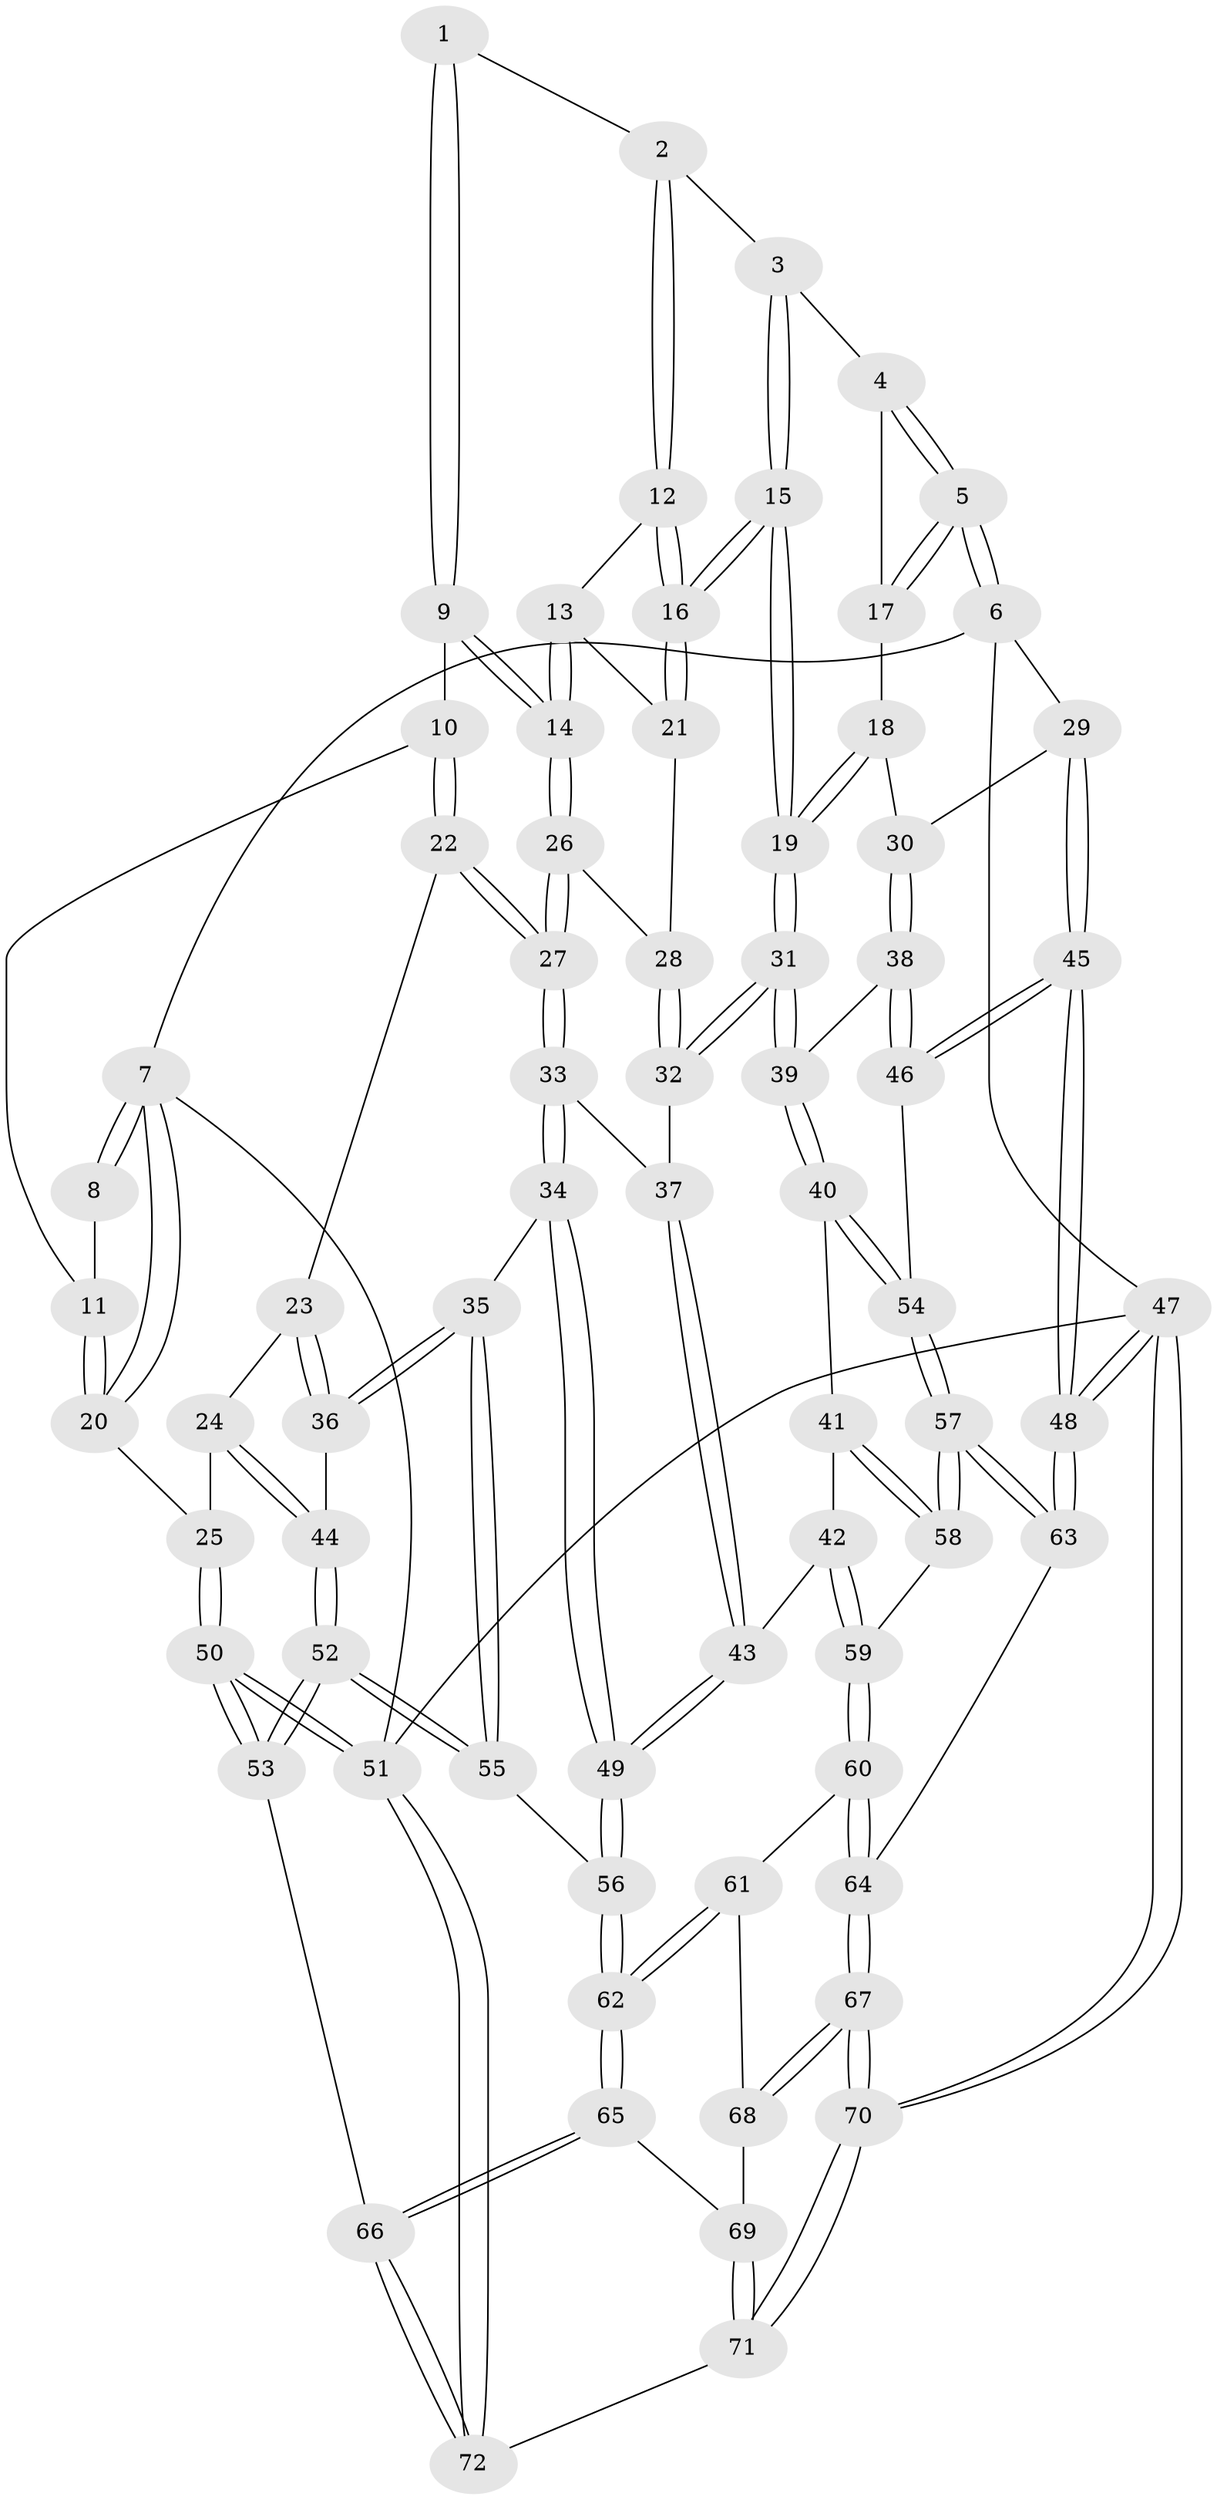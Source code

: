 // Generated by graph-tools (version 1.1) at 2025/59/03/09/25 04:59:50]
// undirected, 72 vertices, 177 edges
graph export_dot {
graph [start="1"]
  node [color=gray90,style=filled];
  1 [pos="+0.32745891018224044+0"];
  2 [pos="+0.6868205670564099+0"];
  3 [pos="+0.6879674488114451+0"];
  4 [pos="+0.845544519331045+0"];
  5 [pos="+1+0"];
  6 [pos="+1+0"];
  7 [pos="+0+0"];
  8 [pos="+0.12733536580380328+0"];
  9 [pos="+0.2932942939401374+0.12293265898445627"];
  10 [pos="+0.24502377030870431+0.1488518230849582"];
  11 [pos="+0.10857103478115997+0.1391456735380142"];
  12 [pos="+0.5585283004375002+0.13009461911379308"];
  13 [pos="+0.5493652346642766+0.1396423523664314"];
  14 [pos="+0.415207641457756+0.23848590541595452"];
  15 [pos="+0.7401309624680709+0.31322186493552634"];
  16 [pos="+0.7366241370577301+0.3116517707310127"];
  17 [pos="+0.8311404048342791+0.25825494968620333"];
  18 [pos="+0.828344632283781+0.2703059718687224"];
  19 [pos="+0.7455404402247529+0.31948918997312376"];
  20 [pos="+0+0.2235555182660564"];
  21 [pos="+0.608861299452559+0.28839415162339666"];
  22 [pos="+0.1747389951646826+0.3113512861688865"];
  23 [pos="+0.17307354706820235+0.31287631849573244"];
  24 [pos="+0+0.27692979924409394"];
  25 [pos="+0+0.26143819242343985"];
  26 [pos="+0.41936750720525123+0.2672294589186414"];
  27 [pos="+0.3761527074217875+0.3461067929506082"];
  28 [pos="+0.4894204945716141+0.3047389491850034"];
  29 [pos="+1+0.21402533007035882"];
  30 [pos="+1+0.27726755185638163"];
  31 [pos="+0.7411844882772423+0.4279234765449075"];
  32 [pos="+0.5786284269753186+0.4421304122593836"];
  33 [pos="+0.3581584508214532+0.4437412336606049"];
  34 [pos="+0.3331482259396022+0.4930601071701633"];
  35 [pos="+0.32970414079406984+0.4935729446878761"];
  36 [pos="+0.19775466434893332+0.47856444269381637"];
  37 [pos="+0.5762281518105599+0.4442568999508965"];
  38 [pos="+0.8703319068022762+0.46885483255056576"];
  39 [pos="+0.7454391025436921+0.4348280633005144"];
  40 [pos="+0.7165576565976247+0.5900764147350018"];
  41 [pos="+0.589709501125266+0.6389902949671683"];
  42 [pos="+0.5732430240411309+0.6424213536476415"];
  43 [pos="+0.489263113711817+0.618652386877377"];
  44 [pos="+0.17240649460604565+0.49206978909838334"];
  45 [pos="+1+0.6704266942738412"];
  46 [pos="+0.9285300325509065+0.5220137125354009"];
  47 [pos="+1+1"];
  48 [pos="+1+0.9083137549168477"];
  49 [pos="+0.44622742343370236+0.6285176572253158"];
  50 [pos="+0+0.8429253599723878"];
  51 [pos="+0+1"];
  52 [pos="+0+0.7459348352510752"];
  53 [pos="+0+0.8345745837124824"];
  54 [pos="+0.7813764091208145+0.685720237665019"];
  55 [pos="+0.22013551096953668+0.6951929788608258"];
  56 [pos="+0.4014914742372772+0.7345871422577412"];
  57 [pos="+0.8285994089600103+0.7981734601038787"];
  58 [pos="+0.6942433971403418+0.7631986660158259"];
  59 [pos="+0.5983147615290605+0.7624234909328139"];
  60 [pos="+0.5747045004466007+0.8025711316804817"];
  61 [pos="+0.49126651027230456+0.827815833515209"];
  62 [pos="+0.41206463066814714+0.8264111069731218"];
  63 [pos="+0.8360588736021342+0.8076472041921637"];
  64 [pos="+0.6952408232321287+0.908437910890269"];
  65 [pos="+0.4046766415450828+0.8414566318769378"];
  66 [pos="+0.3645701615965569+0.8999458171834415"];
  67 [pos="+0.6840028807946018+0.9258197401631247"];
  68 [pos="+0.5966785750730043+0.9214622990007912"];
  69 [pos="+0.5514045788205582+0.9474245820700272"];
  70 [pos="+0.6522339093757603+1"];
  71 [pos="+0.4496697566588821+1"];
  72 [pos="+0.41208505050619465+1"];
  1 -- 2;
  1 -- 9;
  1 -- 9;
  2 -- 3;
  2 -- 12;
  2 -- 12;
  3 -- 4;
  3 -- 15;
  3 -- 15;
  4 -- 5;
  4 -- 5;
  4 -- 17;
  5 -- 6;
  5 -- 6;
  5 -- 17;
  5 -- 17;
  6 -- 7;
  6 -- 29;
  6 -- 47;
  7 -- 8;
  7 -- 8;
  7 -- 20;
  7 -- 20;
  7 -- 51;
  8 -- 11;
  9 -- 10;
  9 -- 14;
  9 -- 14;
  10 -- 11;
  10 -- 22;
  10 -- 22;
  11 -- 20;
  11 -- 20;
  12 -- 13;
  12 -- 16;
  12 -- 16;
  13 -- 14;
  13 -- 14;
  13 -- 21;
  14 -- 26;
  14 -- 26;
  15 -- 16;
  15 -- 16;
  15 -- 19;
  15 -- 19;
  16 -- 21;
  16 -- 21;
  17 -- 18;
  18 -- 19;
  18 -- 19;
  18 -- 30;
  19 -- 31;
  19 -- 31;
  20 -- 25;
  21 -- 28;
  22 -- 23;
  22 -- 27;
  22 -- 27;
  23 -- 24;
  23 -- 36;
  23 -- 36;
  24 -- 25;
  24 -- 44;
  24 -- 44;
  25 -- 50;
  25 -- 50;
  26 -- 27;
  26 -- 27;
  26 -- 28;
  27 -- 33;
  27 -- 33;
  28 -- 32;
  28 -- 32;
  29 -- 30;
  29 -- 45;
  29 -- 45;
  30 -- 38;
  30 -- 38;
  31 -- 32;
  31 -- 32;
  31 -- 39;
  31 -- 39;
  32 -- 37;
  33 -- 34;
  33 -- 34;
  33 -- 37;
  34 -- 35;
  34 -- 49;
  34 -- 49;
  35 -- 36;
  35 -- 36;
  35 -- 55;
  35 -- 55;
  36 -- 44;
  37 -- 43;
  37 -- 43;
  38 -- 39;
  38 -- 46;
  38 -- 46;
  39 -- 40;
  39 -- 40;
  40 -- 41;
  40 -- 54;
  40 -- 54;
  41 -- 42;
  41 -- 58;
  41 -- 58;
  42 -- 43;
  42 -- 59;
  42 -- 59;
  43 -- 49;
  43 -- 49;
  44 -- 52;
  44 -- 52;
  45 -- 46;
  45 -- 46;
  45 -- 48;
  45 -- 48;
  46 -- 54;
  47 -- 48;
  47 -- 48;
  47 -- 70;
  47 -- 70;
  47 -- 51;
  48 -- 63;
  48 -- 63;
  49 -- 56;
  49 -- 56;
  50 -- 51;
  50 -- 51;
  50 -- 53;
  50 -- 53;
  51 -- 72;
  51 -- 72;
  52 -- 53;
  52 -- 53;
  52 -- 55;
  52 -- 55;
  53 -- 66;
  54 -- 57;
  54 -- 57;
  55 -- 56;
  56 -- 62;
  56 -- 62;
  57 -- 58;
  57 -- 58;
  57 -- 63;
  57 -- 63;
  58 -- 59;
  59 -- 60;
  59 -- 60;
  60 -- 61;
  60 -- 64;
  60 -- 64;
  61 -- 62;
  61 -- 62;
  61 -- 68;
  62 -- 65;
  62 -- 65;
  63 -- 64;
  64 -- 67;
  64 -- 67;
  65 -- 66;
  65 -- 66;
  65 -- 69;
  66 -- 72;
  66 -- 72;
  67 -- 68;
  67 -- 68;
  67 -- 70;
  67 -- 70;
  68 -- 69;
  69 -- 71;
  69 -- 71;
  70 -- 71;
  70 -- 71;
  71 -- 72;
}
